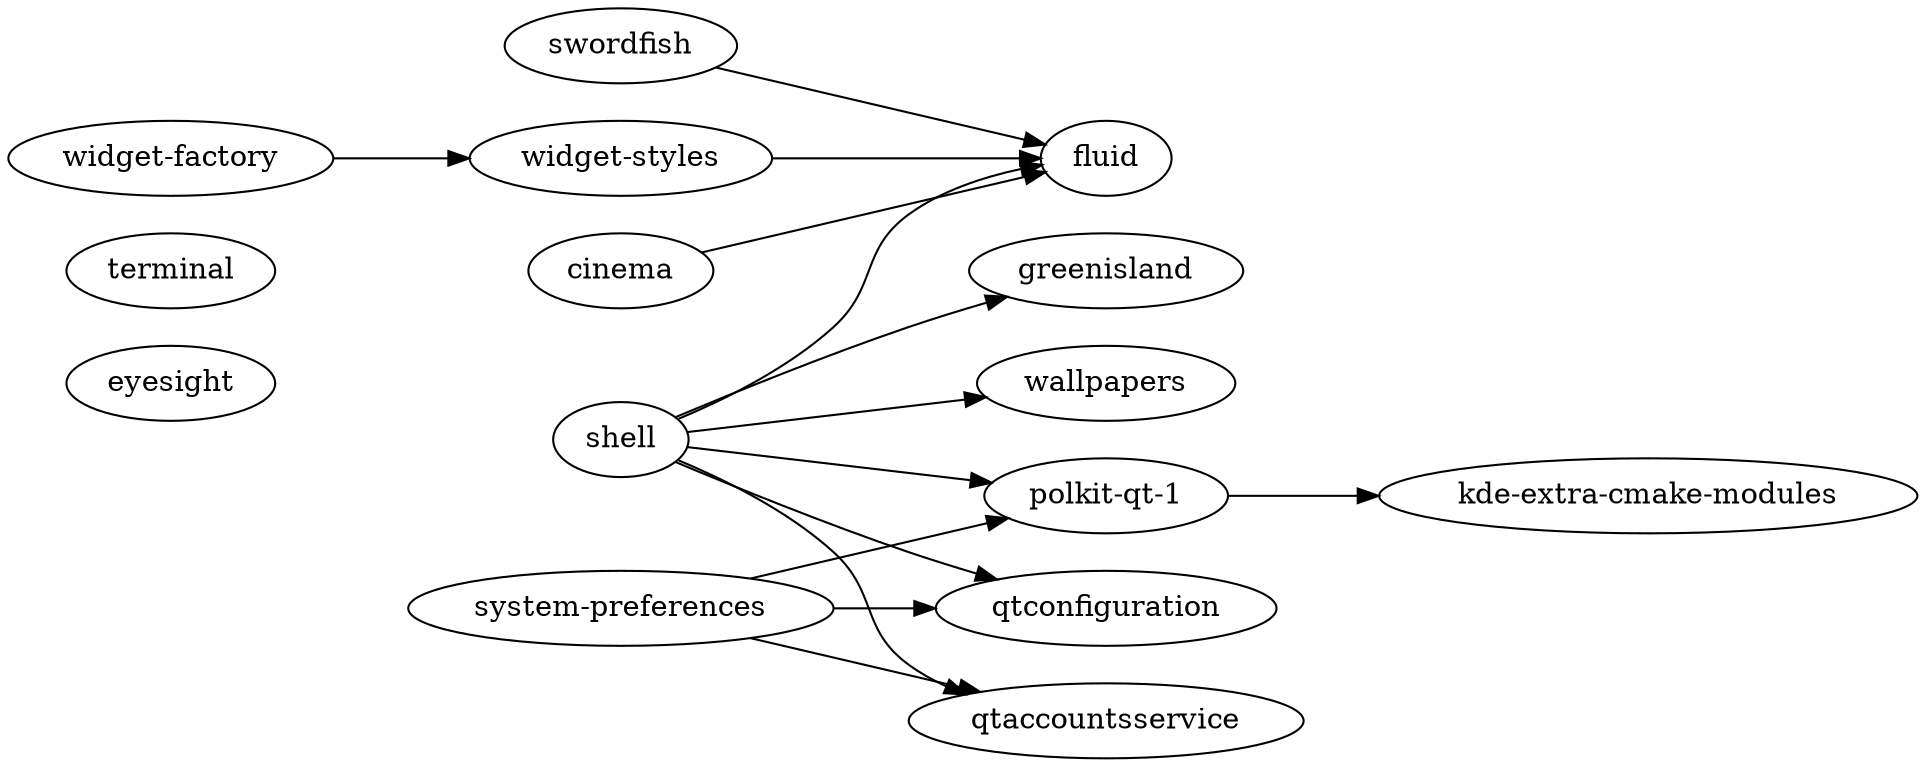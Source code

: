 digraph g {
graph [rankdir=LR];
"eyesight"
"terminal"
"swordfish" -> "fluid"

"polkit-qt-1" -> "kde-extra-cmake-modules"

"widget-styles" -> "fluid"

"shell" -> "greenisland"
"shell" -> "fluid"
"shell" -> "wallpapers"
"shell" -> "qtconfiguration"
"shell" -> "qtaccountsservice"
"shell" -> "polkit-qt-1"

"system-preferences" -> "polkit-qt-1"
"system-preferences" -> "qtconfiguration"
"system-preferences" -> "qtaccountsservice"

"cinema" -> "fluid"

"widget-factory" -> "widget-styles"
}
